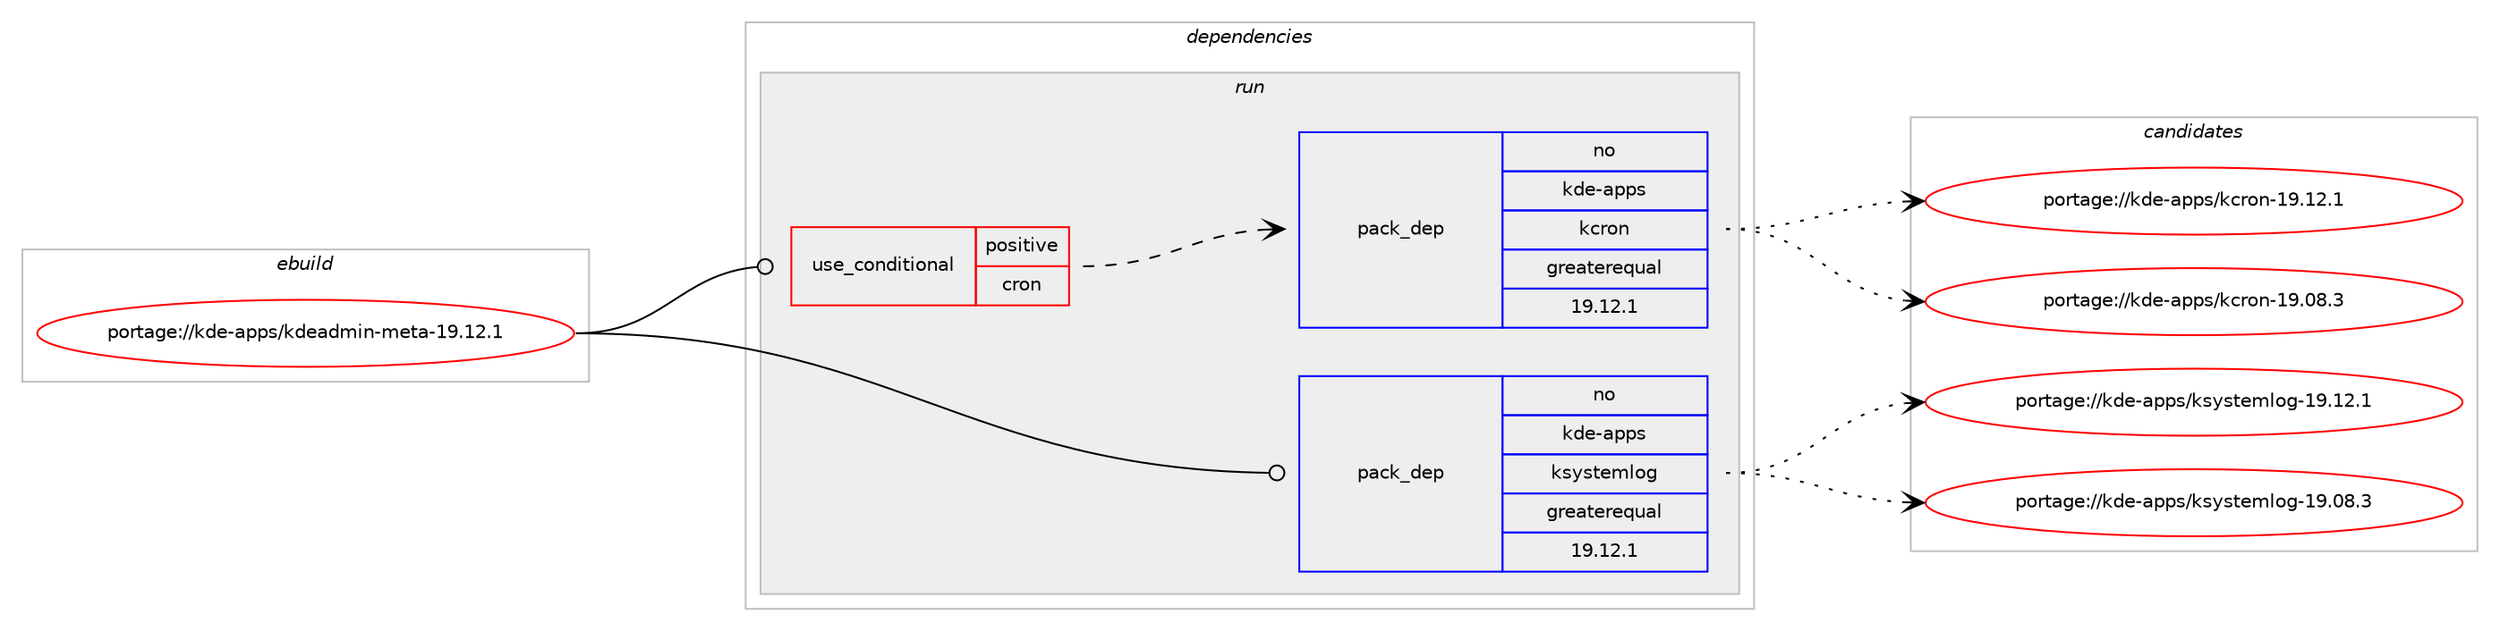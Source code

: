 digraph prolog {

# *************
# Graph options
# *************

newrank=true;
concentrate=true;
compound=true;
graph [rankdir=LR,fontname=Helvetica,fontsize=10,ranksep=1.5];#, ranksep=2.5, nodesep=0.2];
edge  [arrowhead=vee];
node  [fontname=Helvetica,fontsize=10];

# **********
# The ebuild
# **********

subgraph cluster_leftcol {
color=gray;
label=<<i>ebuild</i>>;
id [label="portage://kde-apps/kdeadmin-meta-19.12.1", color=red, width=4, href="../kde-apps/kdeadmin-meta-19.12.1.svg"];
}

# ****************
# The dependencies
# ****************

subgraph cluster_midcol {
color=gray;
label=<<i>dependencies</i>>;
subgraph cluster_compile {
fillcolor="#eeeeee";
style=filled;
label=<<i>compile</i>>;
}
subgraph cluster_compileandrun {
fillcolor="#eeeeee";
style=filled;
label=<<i>compile and run</i>>;
}
subgraph cluster_run {
fillcolor="#eeeeee";
style=filled;
label=<<i>run</i>>;
subgraph cond56773 {
dependency265000 [label=<<TABLE BORDER="0" CELLBORDER="1" CELLSPACING="0" CELLPADDING="4"><TR><TD ROWSPAN="3" CELLPADDING="10">use_conditional</TD></TR><TR><TD>positive</TD></TR><TR><TD>cron</TD></TR></TABLE>>, shape=none, color=red];
subgraph pack204096 {
dependency265001 [label=<<TABLE BORDER="0" CELLBORDER="1" CELLSPACING="0" CELLPADDING="4" WIDTH="220"><TR><TD ROWSPAN="6" CELLPADDING="30">pack_dep</TD></TR><TR><TD WIDTH="110">no</TD></TR><TR><TD>kde-apps</TD></TR><TR><TD>kcron</TD></TR><TR><TD>greaterequal</TD></TR><TR><TD>19.12.1</TD></TR></TABLE>>, shape=none, color=blue];
}
dependency265000:e -> dependency265001:w [weight=20,style="dashed",arrowhead="vee"];
}
id:e -> dependency265000:w [weight=20,style="solid",arrowhead="odot"];
subgraph pack204097 {
dependency265002 [label=<<TABLE BORDER="0" CELLBORDER="1" CELLSPACING="0" CELLPADDING="4" WIDTH="220"><TR><TD ROWSPAN="6" CELLPADDING="30">pack_dep</TD></TR><TR><TD WIDTH="110">no</TD></TR><TR><TD>kde-apps</TD></TR><TR><TD>ksystemlog</TD></TR><TR><TD>greaterequal</TD></TR><TR><TD>19.12.1</TD></TR></TABLE>>, shape=none, color=blue];
}
id:e -> dependency265002:w [weight=20,style="solid",arrowhead="odot"];
}
}

# **************
# The candidates
# **************

subgraph cluster_choices {
rank=same;
color=gray;
label=<<i>candidates</i>>;

subgraph choice204096 {
color=black;
nodesep=1;
choice107100101459711211211547107991141111104549574649504649 [label="portage://kde-apps/kcron-19.12.1", color=red, width=4,href="../kde-apps/kcron-19.12.1.svg"];
choice107100101459711211211547107991141111104549574648564651 [label="portage://kde-apps/kcron-19.08.3", color=red, width=4,href="../kde-apps/kcron-19.08.3.svg"];
dependency265001:e -> choice107100101459711211211547107991141111104549574649504649:w [style=dotted,weight="100"];
dependency265001:e -> choice107100101459711211211547107991141111104549574648564651:w [style=dotted,weight="100"];
}
subgraph choice204097 {
color=black;
nodesep=1;
choice1071001014597112112115471071151211151161011091081111034549574649504649 [label="portage://kde-apps/ksystemlog-19.12.1", color=red, width=4,href="../kde-apps/ksystemlog-19.12.1.svg"];
choice1071001014597112112115471071151211151161011091081111034549574648564651 [label="portage://kde-apps/ksystemlog-19.08.3", color=red, width=4,href="../kde-apps/ksystemlog-19.08.3.svg"];
dependency265002:e -> choice1071001014597112112115471071151211151161011091081111034549574649504649:w [style=dotted,weight="100"];
dependency265002:e -> choice1071001014597112112115471071151211151161011091081111034549574648564651:w [style=dotted,weight="100"];
}
}

}
